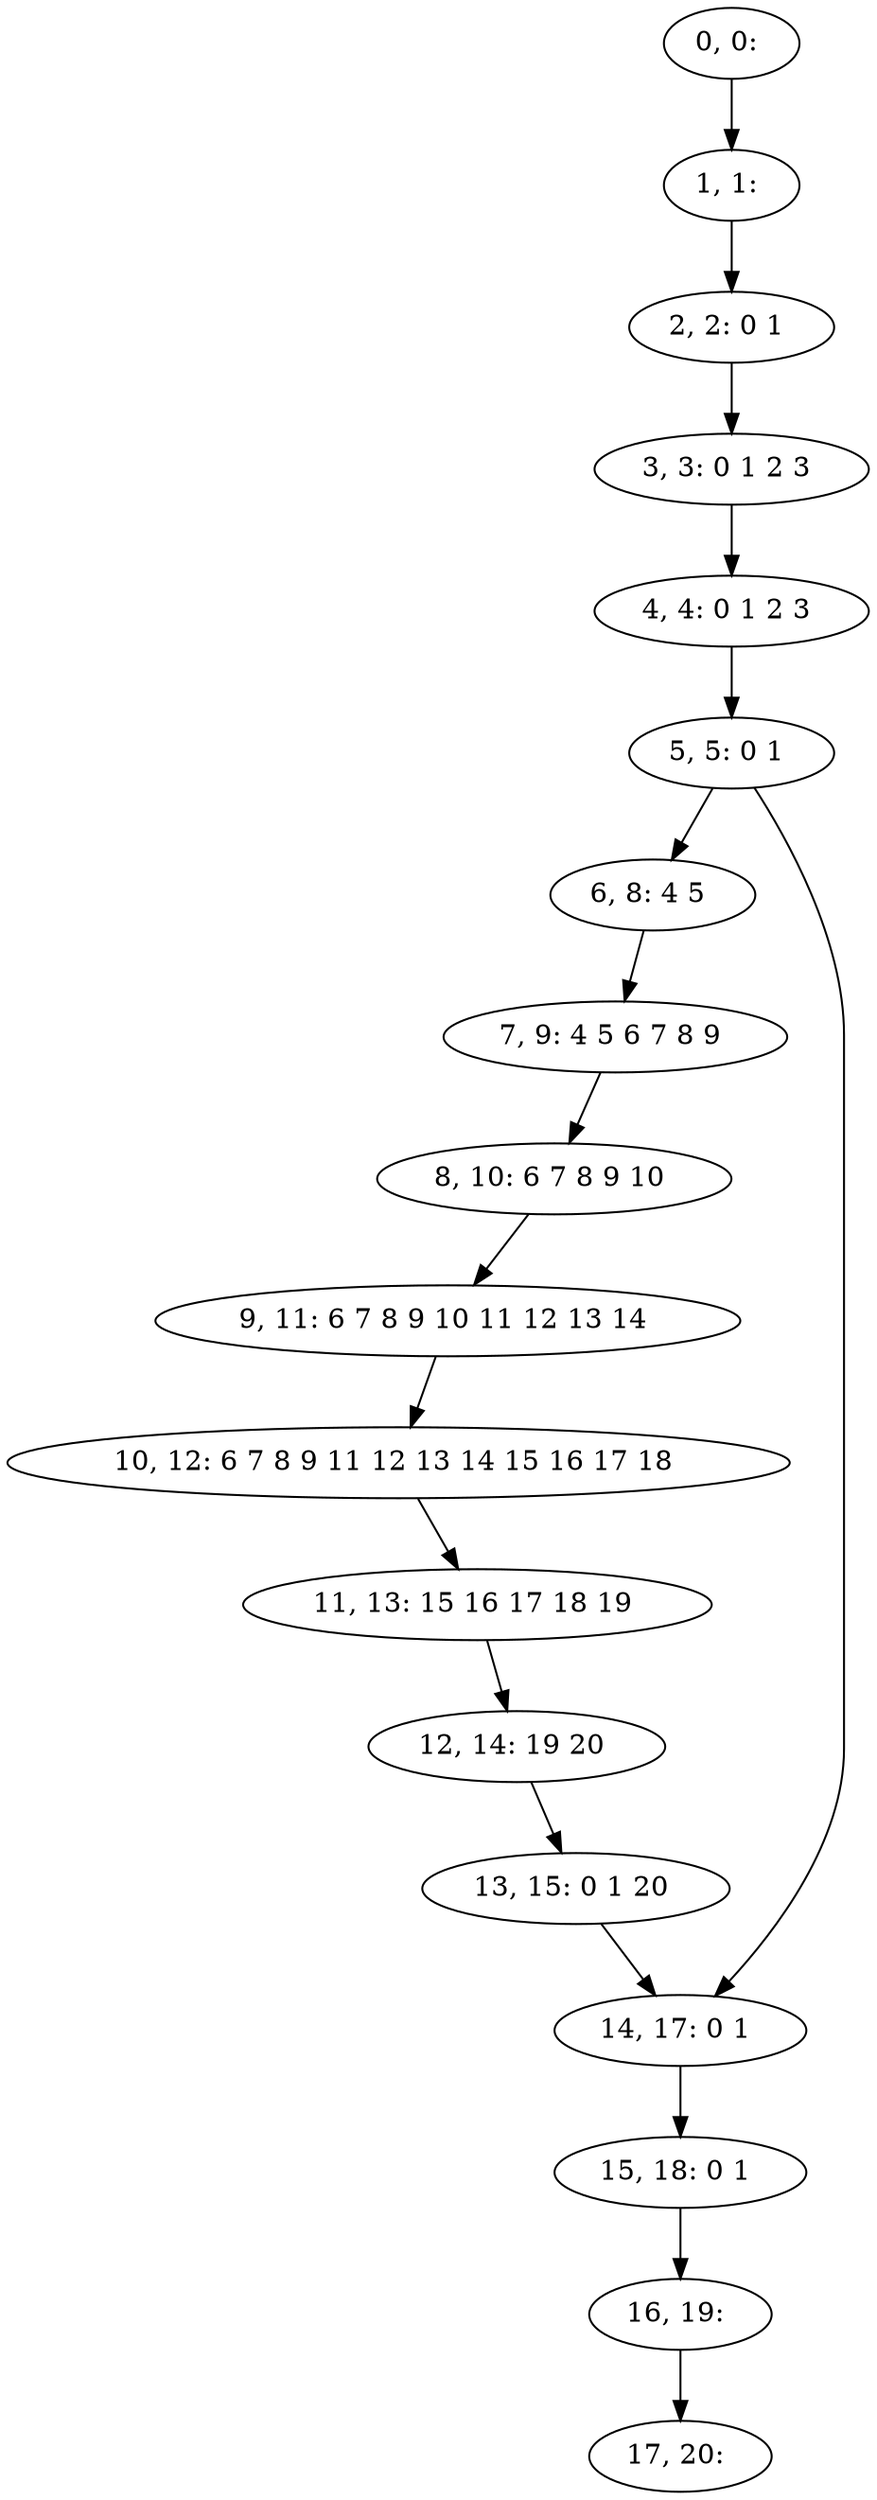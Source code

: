 digraph G {
0[label="0, 0: "];
1[label="1, 1: "];
2[label="2, 2: 0 1 "];
3[label="3, 3: 0 1 2 3 "];
4[label="4, 4: 0 1 2 3 "];
5[label="5, 5: 0 1 "];
6[label="6, 8: 4 5 "];
7[label="7, 9: 4 5 6 7 8 9 "];
8[label="8, 10: 6 7 8 9 10 "];
9[label="9, 11: 6 7 8 9 10 11 12 13 14 "];
10[label="10, 12: 6 7 8 9 11 12 13 14 15 16 17 18 "];
11[label="11, 13: 15 16 17 18 19 "];
12[label="12, 14: 19 20 "];
13[label="13, 15: 0 1 20 "];
14[label="14, 17: 0 1 "];
15[label="15, 18: 0 1 "];
16[label="16, 19: "];
17[label="17, 20: "];
0->1 ;
1->2 ;
2->3 ;
3->4 ;
4->5 ;
5->6 ;
5->14 ;
6->7 ;
7->8 ;
8->9 ;
9->10 ;
10->11 ;
11->12 ;
12->13 ;
13->14 ;
14->15 ;
15->16 ;
16->17 ;
}
